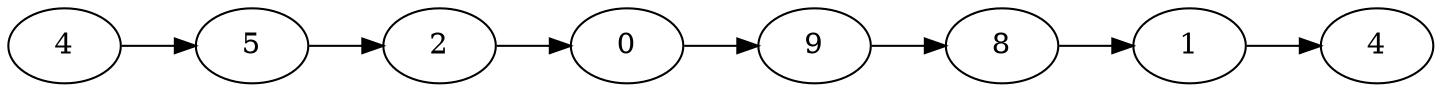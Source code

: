 digraph G {
  rankdir=LR;
  a [label="4"]
  b [label="5"]
  c [label="2"]
  d [label="0"]
  e [label="9"]
  f [label="8"]
  g [label="1"]
  h [label="4"]

  a -> b;
  b -> c;
  c -> d;
  d -> e;
  e -> f;
  f -> g;
  g -> h;
}